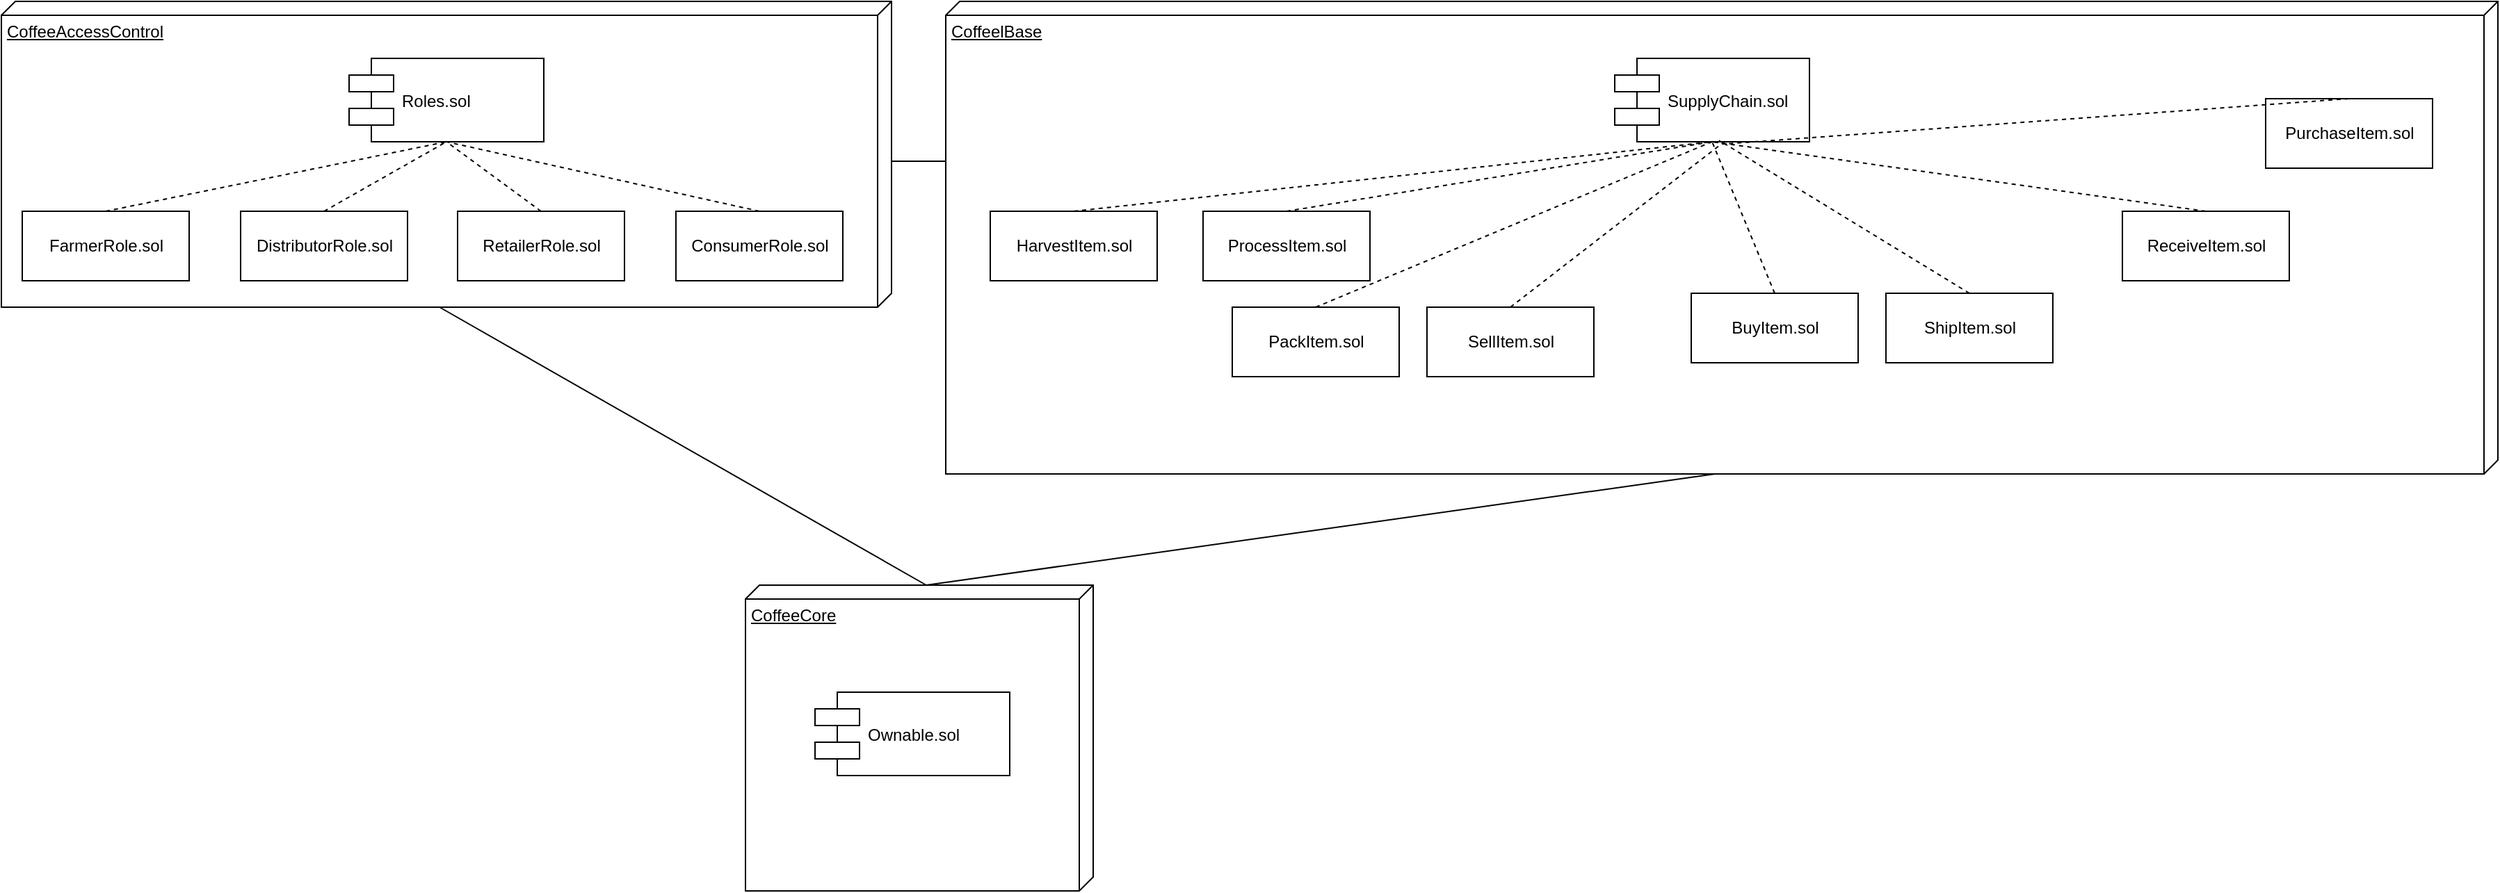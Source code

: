 <mxfile version="15.5.4" type="device"><diagram name="Page-1" id="b5b7bab2-c9e2-2cf4-8b2a-24fd1a2a6d21"><mxGraphModel dx="1221" dy="681" grid="1" gridSize="10" guides="1" tooltips="1" connect="1" arrows="1" fold="1" page="1" pageScale="1" pageWidth="2336" pageHeight="1654" background="#ffffff" math="0" shadow="0"><root><mxCell id="0"/><mxCell id="1" parent="0"/><mxCell id="ddEQM-FJrR43509FyVax-1" value="CoffeeAccessControl" style="verticalAlign=top;align=left;spacingTop=8;spacingLeft=2;spacingRight=12;shape=cube;size=10;direction=south;fontStyle=4;html=1;" parent="1" vertex="1"><mxGeometry x="45" y="40" width="640" height="220" as="geometry"/></mxCell><mxCell id="NgcK5TqRh1BwlX36YQs3-1" value="Roles.sol" style="shape=component;align=left;spacingLeft=36;" parent="1" vertex="1"><mxGeometry x="295" y="81" width="140" height="60" as="geometry"/></mxCell><mxCell id="NgcK5TqRh1BwlX36YQs3-4" value="FarmerRole.sol" style="html=1;" parent="1" vertex="1"><mxGeometry x="60" y="191" width="120" height="50" as="geometry"/></mxCell><mxCell id="NgcK5TqRh1BwlX36YQs3-5" value="DistributorRole.sol" style="html=1;" parent="1" vertex="1"><mxGeometry x="217" y="191" width="120" height="50" as="geometry"/></mxCell><mxCell id="NgcK5TqRh1BwlX36YQs3-6" value="RetailerRole.sol" style="html=1;" parent="1" vertex="1"><mxGeometry x="373" y="191" width="120" height="50" as="geometry"/></mxCell><mxCell id="NgcK5TqRh1BwlX36YQs3-7" value="ConsumerRole.sol" style="html=1;" parent="1" vertex="1"><mxGeometry x="530" y="191" width="120" height="50" as="geometry"/></mxCell><mxCell id="NgcK5TqRh1BwlX36YQs3-10" value="" style="endArrow=none;dashed=1;html=1;entryX=0.5;entryY=1;entryDx=0;entryDy=0;exitX=0.5;exitY=0;exitDx=0;exitDy=0;" parent="1" source="NgcK5TqRh1BwlX36YQs3-4" target="NgcK5TqRh1BwlX36YQs3-1" edge="1"><mxGeometry width="50" height="50" relative="1" as="geometry"><mxPoint x="230" y="391" as="sourcePoint"/><mxPoint x="280" y="341" as="targetPoint"/></mxGeometry></mxCell><mxCell id="NgcK5TqRh1BwlX36YQs3-11" value="" style="endArrow=none;dashed=1;html=1;exitX=0.5;exitY=0;exitDx=0;exitDy=0;entryX=0.5;entryY=1;entryDx=0;entryDy=0;" parent="1" source="NgcK5TqRh1BwlX36YQs3-5" target="NgcK5TqRh1BwlX36YQs3-1" edge="1"><mxGeometry width="50" height="50" relative="1" as="geometry"><mxPoint x="130" y="201" as="sourcePoint"/><mxPoint x="350" y="141" as="targetPoint"/></mxGeometry></mxCell><mxCell id="NgcK5TqRh1BwlX36YQs3-12" value="" style="endArrow=none;dashed=1;html=1;exitX=0.5;exitY=0;exitDx=0;exitDy=0;entryX=0.5;entryY=1;entryDx=0;entryDy=0;" parent="1" source="NgcK5TqRh1BwlX36YQs3-6" target="NgcK5TqRh1BwlX36YQs3-1" edge="1"><mxGeometry width="50" height="50" relative="1" as="geometry"><mxPoint x="287" y="201" as="sourcePoint"/><mxPoint x="360" y="151" as="targetPoint"/></mxGeometry></mxCell><mxCell id="NgcK5TqRh1BwlX36YQs3-13" value="" style="endArrow=none;dashed=1;html=1;exitX=0.5;exitY=0;exitDx=0;exitDy=0;entryX=0.5;entryY=1;entryDx=0;entryDy=0;" parent="1" source="NgcK5TqRh1BwlX36YQs3-7" target="NgcK5TqRh1BwlX36YQs3-1" edge="1"><mxGeometry width="50" height="50" relative="1" as="geometry"><mxPoint x="443" y="201" as="sourcePoint"/><mxPoint x="365" y="151" as="targetPoint"/></mxGeometry></mxCell><mxCell id="NgcK5TqRh1BwlX36YQs3-14" value="CoffeelBase" style="verticalAlign=top;align=left;spacingTop=8;spacingLeft=2;spacingRight=12;shape=cube;size=10;direction=south;fontStyle=4;html=1;" parent="1" vertex="1"><mxGeometry x="724" y="40" width="1116" height="340" as="geometry"/></mxCell><mxCell id="NgcK5TqRh1BwlX36YQs3-33" value="" style="endArrow=none;html=1;entryX=0;entryY=0;entryDx=115;entryDy=1116;entryPerimeter=0;" parent="1" target="NgcK5TqRh1BwlX36YQs3-14" edge="1"><mxGeometry width="50" height="50" relative="1" as="geometry"><mxPoint x="685" y="155" as="sourcePoint"/><mxPoint x="740" y="-150" as="targetPoint"/></mxGeometry></mxCell><mxCell id="NgcK5TqRh1BwlX36YQs3-49" value="" style="endArrow=none;html=1;entryX=0;entryY=0;entryDx=220;entryDy=325;entryPerimeter=0;exitX=0;exitY=0;exitDx=0;exitDy=120;exitPerimeter=0;" parent="1" source="NgcK5TqRh1BwlX36YQs3-34" target="ddEQM-FJrR43509FyVax-1" edge="1"><mxGeometry width="50" height="50" relative="1" as="geometry"><mxPoint x="50" y="630" as="sourcePoint"/><mxPoint x="100" y="580" as="targetPoint"/></mxGeometry></mxCell><mxCell id="NgcK5TqRh1BwlX36YQs3-50" value="" style="endArrow=none;html=1;entryX=0;entryY=0;entryDx=0;entryDy=120;entryPerimeter=0;exitX=0;exitY=0;exitDx=340;exitDy=563;exitPerimeter=0;" parent="1" target="NgcK5TqRh1BwlX36YQs3-34" edge="1" source="NgcK5TqRh1BwlX36YQs3-14"><mxGeometry width="50" height="50" relative="1" as="geometry"><mxPoint x="1271" y="259" as="sourcePoint"/><mxPoint x="860" y="340" as="targetPoint"/></mxGeometry></mxCell><mxCell id="g2gSqgnutYr_K7ZBKH75-19" value="SupplyChain.sol" style="shape=component;align=left;spacingLeft=36;" parent="1" vertex="1"><mxGeometry x="1205" y="81" width="140" height="60" as="geometry"/></mxCell><mxCell id="g2gSqgnutYr_K7ZBKH75-20" value="HarvestItem.sol" style="html=1;" parent="1" vertex="1"><mxGeometry x="756" y="191" width="120" height="50" as="geometry"/></mxCell><mxCell id="g2gSqgnutYr_K7ZBKH75-21" value="ProcessItem.sol" style="html=1;" parent="1" vertex="1"><mxGeometry x="909" y="191" width="120" height="50" as="geometry"/></mxCell><mxCell id="g2gSqgnutYr_K7ZBKH75-22" value="PackItem.sol" style="html=1;" parent="1" vertex="1"><mxGeometry x="930" y="260" width="120" height="50" as="geometry"/></mxCell><mxCell id="g2gSqgnutYr_K7ZBKH75-23" value="BuyItem.sol" style="html=1;" parent="1" vertex="1"><mxGeometry x="1260" y="250" width="120" height="50" as="geometry"/></mxCell><mxCell id="g2gSqgnutYr_K7ZBKH75-24" value="" style="endArrow=none;dashed=1;html=1;entryX=0.5;entryY=1;entryDx=0;entryDy=0;exitX=0.5;exitY=0;exitDx=0;exitDy=0;" parent="1" source="g2gSqgnutYr_K7ZBKH75-20" target="g2gSqgnutYr_K7ZBKH75-19" edge="1"><mxGeometry width="50" height="50" relative="1" as="geometry"><mxPoint x="926" y="391" as="sourcePoint"/><mxPoint x="976" y="341" as="targetPoint"/></mxGeometry></mxCell><mxCell id="g2gSqgnutYr_K7ZBKH75-25" value="" style="endArrow=none;dashed=1;html=1;exitX=0.5;exitY=0;exitDx=0;exitDy=0;entryX=0.5;entryY=1;entryDx=0;entryDy=0;" parent="1" source="g2gSqgnutYr_K7ZBKH75-21" target="g2gSqgnutYr_K7ZBKH75-19" edge="1"><mxGeometry width="50" height="50" relative="1" as="geometry"><mxPoint x="826" y="201" as="sourcePoint"/><mxPoint x="1046" y="141" as="targetPoint"/></mxGeometry></mxCell><mxCell id="g2gSqgnutYr_K7ZBKH75-26" value="" style="endArrow=none;dashed=1;html=1;exitX=0.5;exitY=0;exitDx=0;exitDy=0;entryX=0.5;entryY=1;entryDx=0;entryDy=0;" parent="1" source="g2gSqgnutYr_K7ZBKH75-22" target="g2gSqgnutYr_K7ZBKH75-19" edge="1"><mxGeometry width="50" height="50" relative="1" as="geometry"><mxPoint x="983" y="201" as="sourcePoint"/><mxPoint x="1056" y="151" as="targetPoint"/></mxGeometry></mxCell><mxCell id="g2gSqgnutYr_K7ZBKH75-27" value="" style="endArrow=none;dashed=1;html=1;exitX=0.5;exitY=0;exitDx=0;exitDy=0;entryX=0.5;entryY=1;entryDx=0;entryDy=0;" parent="1" source="g2gSqgnutYr_K7ZBKH75-23" target="g2gSqgnutYr_K7ZBKH75-19" edge="1"><mxGeometry width="50" height="50" relative="1" as="geometry"><mxPoint x="1139" y="201" as="sourcePoint"/><mxPoint x="1061" y="151" as="targetPoint"/></mxGeometry></mxCell><mxCell id="g2gSqgnutYr_K7ZBKH75-28" value="ShipItem.sol" style="html=1;" parent="1" vertex="1"><mxGeometry x="1400" y="250" width="120" height="50" as="geometry"/></mxCell><mxCell id="g2gSqgnutYr_K7ZBKH75-29" value="ReceiveItem.sol" style="html=1;" parent="1" vertex="1"><mxGeometry x="1570" y="191" width="120" height="50" as="geometry"/></mxCell><mxCell id="g2gSqgnutYr_K7ZBKH75-30" value="PurchaseItem.sol" style="html=1;" parent="1" vertex="1"><mxGeometry x="1673" y="110" width="120" height="50" as="geometry"/></mxCell><mxCell id="g2gSqgnutYr_K7ZBKH75-31" value="" style="endArrow=none;dashed=1;html=1;exitX=0.5;exitY=0;exitDx=0;exitDy=0;entryX=0.5;entryY=1;entryDx=0;entryDy=0;" parent="1" source="g2gSqgnutYr_K7ZBKH75-29" target="g2gSqgnutYr_K7ZBKH75-19" edge="1"><mxGeometry width="50" height="50" relative="1" as="geometry"><mxPoint x="1295.286" y="210.429" as="sourcePoint"/><mxPoint x="1352" y="140" as="targetPoint"/></mxGeometry></mxCell><mxCell id="g2gSqgnutYr_K7ZBKH75-32" value="" style="endArrow=none;dashed=1;html=1;exitX=0.5;exitY=0;exitDx=0;exitDy=0;" parent="1" source="g2gSqgnutYr_K7ZBKH75-28" edge="1"><mxGeometry width="50" height="50" relative="1" as="geometry"><mxPoint x="1305.286" y="220.429" as="sourcePoint"/><mxPoint x="1280" y="140" as="targetPoint"/></mxGeometry></mxCell><mxCell id="g2gSqgnutYr_K7ZBKH75-33" value="" style="endArrow=none;dashed=1;html=1;exitX=0.5;exitY=0;exitDx=0;exitDy=0;entryX=0.552;entryY=1.028;entryDx=0;entryDy=0;entryPerimeter=0;" parent="1" source="g2gSqgnutYr_K7ZBKH75-30" target="g2gSqgnutYr_K7ZBKH75-19" edge="1"><mxGeometry width="50" height="50" relative="1" as="geometry"><mxPoint x="1315.286" y="230.429" as="sourcePoint"/><mxPoint x="1352" y="140" as="targetPoint"/></mxGeometry></mxCell><mxCell id="g2gSqgnutYr_K7ZBKH75-34" value="" style="group" parent="1" vertex="1" connectable="0"><mxGeometry x="580" y="460" width="250" height="220" as="geometry"/></mxCell><mxCell id="NgcK5TqRh1BwlX36YQs3-34" value="CoffeeCore" style="verticalAlign=top;align=left;spacingTop=8;spacingLeft=2;spacingRight=12;shape=cube;size=10;direction=south;fontStyle=4;html=1;" parent="g2gSqgnutYr_K7ZBKH75-34" vertex="1"><mxGeometry width="250" height="220" as="geometry"/></mxCell><mxCell id="g2gSqgnutYr_K7ZBKH75-1" value="Ownable.sol" style="shape=component;align=left;spacingLeft=36;" parent="g2gSqgnutYr_K7ZBKH75-34" vertex="1"><mxGeometry x="50" y="77" width="140" height="60" as="geometry"/></mxCell><mxCell id="FfVUKsnE5wqV5Wedq_UJ-1" value="SellItem.sol" style="html=1;" vertex="1" parent="1"><mxGeometry x="1070" y="260" width="120" height="50" as="geometry"/></mxCell><mxCell id="FfVUKsnE5wqV5Wedq_UJ-2" value="" style="endArrow=none;dashed=1;html=1;exitX=0.5;exitY=0;exitDx=0;exitDy=0;" edge="1" parent="1" source="FfVUKsnE5wqV5Wedq_UJ-1"><mxGeometry width="50" height="50" relative="1" as="geometry"><mxPoint x="880" y="290" as="sourcePoint"/><mxPoint x="1285" y="140" as="targetPoint"/></mxGeometry></mxCell></root></mxGraphModel></diagram></mxfile>